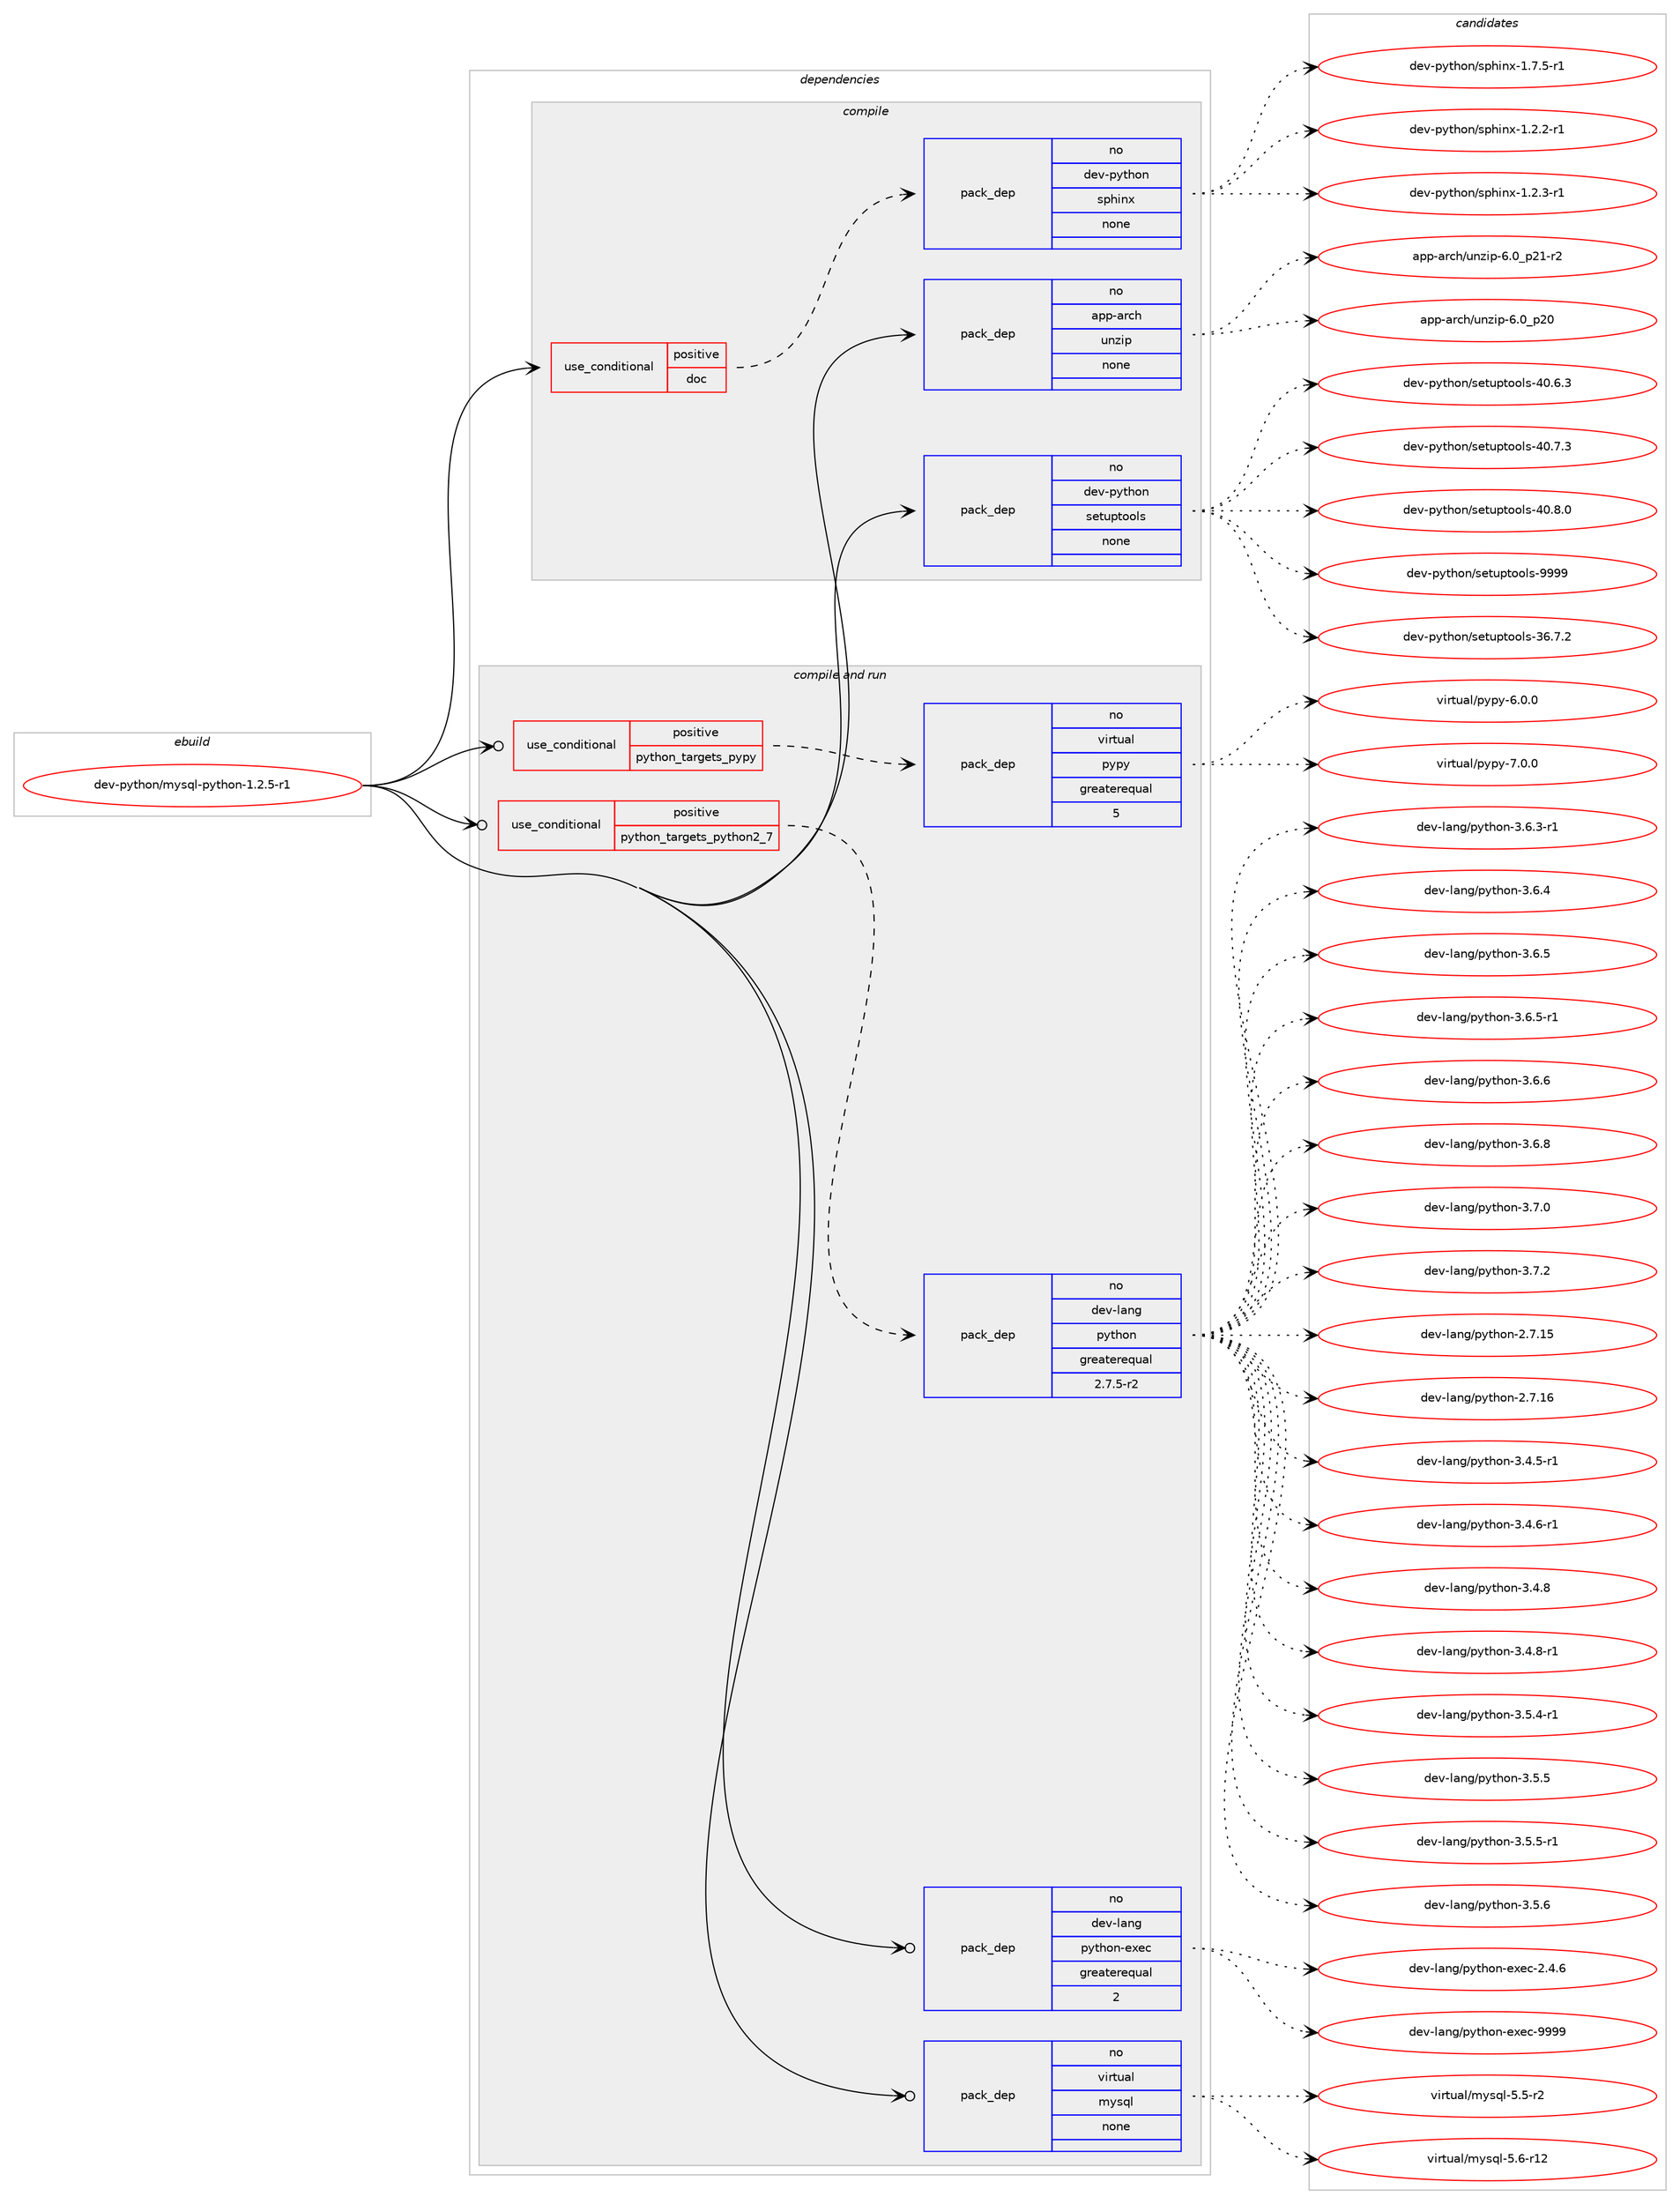 digraph prolog {

# *************
# Graph options
# *************

newrank=true;
concentrate=true;
compound=true;
graph [rankdir=LR,fontname=Helvetica,fontsize=10,ranksep=1.5];#, ranksep=2.5, nodesep=0.2];
edge  [arrowhead=vee];
node  [fontname=Helvetica,fontsize=10];

# **********
# The ebuild
# **********

subgraph cluster_leftcol {
color=gray;
rank=same;
label=<<i>ebuild</i>>;
id [label="dev-python/mysql-python-1.2.5-r1", color=red, width=4, href="../dev-python/mysql-python-1.2.5-r1.svg"];
}

# ****************
# The dependencies
# ****************

subgraph cluster_midcol {
color=gray;
label=<<i>dependencies</i>>;
subgraph cluster_compile {
fillcolor="#eeeeee";
style=filled;
label=<<i>compile</i>>;
subgraph cond377833 {
dependency1419857 [label=<<TABLE BORDER="0" CELLBORDER="1" CELLSPACING="0" CELLPADDING="4"><TR><TD ROWSPAN="3" CELLPADDING="10">use_conditional</TD></TR><TR><TD>positive</TD></TR><TR><TD>doc</TD></TR></TABLE>>, shape=none, color=red];
subgraph pack1018750 {
dependency1419858 [label=<<TABLE BORDER="0" CELLBORDER="1" CELLSPACING="0" CELLPADDING="4" WIDTH="220"><TR><TD ROWSPAN="6" CELLPADDING="30">pack_dep</TD></TR><TR><TD WIDTH="110">no</TD></TR><TR><TD>dev-python</TD></TR><TR><TD>sphinx</TD></TR><TR><TD>none</TD></TR><TR><TD></TD></TR></TABLE>>, shape=none, color=blue];
}
dependency1419857:e -> dependency1419858:w [weight=20,style="dashed",arrowhead="vee"];
}
id:e -> dependency1419857:w [weight=20,style="solid",arrowhead="vee"];
subgraph pack1018751 {
dependency1419859 [label=<<TABLE BORDER="0" CELLBORDER="1" CELLSPACING="0" CELLPADDING="4" WIDTH="220"><TR><TD ROWSPAN="6" CELLPADDING="30">pack_dep</TD></TR><TR><TD WIDTH="110">no</TD></TR><TR><TD>app-arch</TD></TR><TR><TD>unzip</TD></TR><TR><TD>none</TD></TR><TR><TD></TD></TR></TABLE>>, shape=none, color=blue];
}
id:e -> dependency1419859:w [weight=20,style="solid",arrowhead="vee"];
subgraph pack1018752 {
dependency1419860 [label=<<TABLE BORDER="0" CELLBORDER="1" CELLSPACING="0" CELLPADDING="4" WIDTH="220"><TR><TD ROWSPAN="6" CELLPADDING="30">pack_dep</TD></TR><TR><TD WIDTH="110">no</TD></TR><TR><TD>dev-python</TD></TR><TR><TD>setuptools</TD></TR><TR><TD>none</TD></TR><TR><TD></TD></TR></TABLE>>, shape=none, color=blue];
}
id:e -> dependency1419860:w [weight=20,style="solid",arrowhead="vee"];
}
subgraph cluster_compileandrun {
fillcolor="#eeeeee";
style=filled;
label=<<i>compile and run</i>>;
subgraph cond377834 {
dependency1419861 [label=<<TABLE BORDER="0" CELLBORDER="1" CELLSPACING="0" CELLPADDING="4"><TR><TD ROWSPAN="3" CELLPADDING="10">use_conditional</TD></TR><TR><TD>positive</TD></TR><TR><TD>python_targets_pypy</TD></TR></TABLE>>, shape=none, color=red];
subgraph pack1018753 {
dependency1419862 [label=<<TABLE BORDER="0" CELLBORDER="1" CELLSPACING="0" CELLPADDING="4" WIDTH="220"><TR><TD ROWSPAN="6" CELLPADDING="30">pack_dep</TD></TR><TR><TD WIDTH="110">no</TD></TR><TR><TD>virtual</TD></TR><TR><TD>pypy</TD></TR><TR><TD>greaterequal</TD></TR><TR><TD>5</TD></TR></TABLE>>, shape=none, color=blue];
}
dependency1419861:e -> dependency1419862:w [weight=20,style="dashed",arrowhead="vee"];
}
id:e -> dependency1419861:w [weight=20,style="solid",arrowhead="odotvee"];
subgraph cond377835 {
dependency1419863 [label=<<TABLE BORDER="0" CELLBORDER="1" CELLSPACING="0" CELLPADDING="4"><TR><TD ROWSPAN="3" CELLPADDING="10">use_conditional</TD></TR><TR><TD>positive</TD></TR><TR><TD>python_targets_python2_7</TD></TR></TABLE>>, shape=none, color=red];
subgraph pack1018754 {
dependency1419864 [label=<<TABLE BORDER="0" CELLBORDER="1" CELLSPACING="0" CELLPADDING="4" WIDTH="220"><TR><TD ROWSPAN="6" CELLPADDING="30">pack_dep</TD></TR><TR><TD WIDTH="110">no</TD></TR><TR><TD>dev-lang</TD></TR><TR><TD>python</TD></TR><TR><TD>greaterequal</TD></TR><TR><TD>2.7.5-r2</TD></TR></TABLE>>, shape=none, color=blue];
}
dependency1419863:e -> dependency1419864:w [weight=20,style="dashed",arrowhead="vee"];
}
id:e -> dependency1419863:w [weight=20,style="solid",arrowhead="odotvee"];
subgraph pack1018755 {
dependency1419865 [label=<<TABLE BORDER="0" CELLBORDER="1" CELLSPACING="0" CELLPADDING="4" WIDTH="220"><TR><TD ROWSPAN="6" CELLPADDING="30">pack_dep</TD></TR><TR><TD WIDTH="110">no</TD></TR><TR><TD>dev-lang</TD></TR><TR><TD>python-exec</TD></TR><TR><TD>greaterequal</TD></TR><TR><TD>2</TD></TR></TABLE>>, shape=none, color=blue];
}
id:e -> dependency1419865:w [weight=20,style="solid",arrowhead="odotvee"];
subgraph pack1018756 {
dependency1419866 [label=<<TABLE BORDER="0" CELLBORDER="1" CELLSPACING="0" CELLPADDING="4" WIDTH="220"><TR><TD ROWSPAN="6" CELLPADDING="30">pack_dep</TD></TR><TR><TD WIDTH="110">no</TD></TR><TR><TD>virtual</TD></TR><TR><TD>mysql</TD></TR><TR><TD>none</TD></TR><TR><TD></TD></TR></TABLE>>, shape=none, color=blue];
}
id:e -> dependency1419866:w [weight=20,style="solid",arrowhead="odotvee"];
}
subgraph cluster_run {
fillcolor="#eeeeee";
style=filled;
label=<<i>run</i>>;
}
}

# **************
# The candidates
# **************

subgraph cluster_choices {
rank=same;
color=gray;
label=<<i>candidates</i>>;

subgraph choice1018750 {
color=black;
nodesep=1;
choice10010111845112121116104111110471151121041051101204549465046504511449 [label="dev-python/sphinx-1.2.2-r1", color=red, width=4,href="../dev-python/sphinx-1.2.2-r1.svg"];
choice10010111845112121116104111110471151121041051101204549465046514511449 [label="dev-python/sphinx-1.2.3-r1", color=red, width=4,href="../dev-python/sphinx-1.2.3-r1.svg"];
choice10010111845112121116104111110471151121041051101204549465546534511449 [label="dev-python/sphinx-1.7.5-r1", color=red, width=4,href="../dev-python/sphinx-1.7.5-r1.svg"];
dependency1419858:e -> choice10010111845112121116104111110471151121041051101204549465046504511449:w [style=dotted,weight="100"];
dependency1419858:e -> choice10010111845112121116104111110471151121041051101204549465046514511449:w [style=dotted,weight="100"];
dependency1419858:e -> choice10010111845112121116104111110471151121041051101204549465546534511449:w [style=dotted,weight="100"];
}
subgraph choice1018751 {
color=black;
nodesep=1;
choice971121124597114991044711711012210511245544648951125048 [label="app-arch/unzip-6.0_p20", color=red, width=4,href="../app-arch/unzip-6.0_p20.svg"];
choice9711211245971149910447117110122105112455446489511250494511450 [label="app-arch/unzip-6.0_p21-r2", color=red, width=4,href="../app-arch/unzip-6.0_p21-r2.svg"];
dependency1419859:e -> choice971121124597114991044711711012210511245544648951125048:w [style=dotted,weight="100"];
dependency1419859:e -> choice9711211245971149910447117110122105112455446489511250494511450:w [style=dotted,weight="100"];
}
subgraph choice1018752 {
color=black;
nodesep=1;
choice100101118451121211161041111104711510111611711211611111110811545515446554650 [label="dev-python/setuptools-36.7.2", color=red, width=4,href="../dev-python/setuptools-36.7.2.svg"];
choice100101118451121211161041111104711510111611711211611111110811545524846544651 [label="dev-python/setuptools-40.6.3", color=red, width=4,href="../dev-python/setuptools-40.6.3.svg"];
choice100101118451121211161041111104711510111611711211611111110811545524846554651 [label="dev-python/setuptools-40.7.3", color=red, width=4,href="../dev-python/setuptools-40.7.3.svg"];
choice100101118451121211161041111104711510111611711211611111110811545524846564648 [label="dev-python/setuptools-40.8.0", color=red, width=4,href="../dev-python/setuptools-40.8.0.svg"];
choice10010111845112121116104111110471151011161171121161111111081154557575757 [label="dev-python/setuptools-9999", color=red, width=4,href="../dev-python/setuptools-9999.svg"];
dependency1419860:e -> choice100101118451121211161041111104711510111611711211611111110811545515446554650:w [style=dotted,weight="100"];
dependency1419860:e -> choice100101118451121211161041111104711510111611711211611111110811545524846544651:w [style=dotted,weight="100"];
dependency1419860:e -> choice100101118451121211161041111104711510111611711211611111110811545524846554651:w [style=dotted,weight="100"];
dependency1419860:e -> choice100101118451121211161041111104711510111611711211611111110811545524846564648:w [style=dotted,weight="100"];
dependency1419860:e -> choice10010111845112121116104111110471151011161171121161111111081154557575757:w [style=dotted,weight="100"];
}
subgraph choice1018753 {
color=black;
nodesep=1;
choice1181051141161179710847112121112121455446484648 [label="virtual/pypy-6.0.0", color=red, width=4,href="../virtual/pypy-6.0.0.svg"];
choice1181051141161179710847112121112121455546484648 [label="virtual/pypy-7.0.0", color=red, width=4,href="../virtual/pypy-7.0.0.svg"];
dependency1419862:e -> choice1181051141161179710847112121112121455446484648:w [style=dotted,weight="100"];
dependency1419862:e -> choice1181051141161179710847112121112121455546484648:w [style=dotted,weight="100"];
}
subgraph choice1018754 {
color=black;
nodesep=1;
choice10010111845108971101034711212111610411111045504655464953 [label="dev-lang/python-2.7.15", color=red, width=4,href="../dev-lang/python-2.7.15.svg"];
choice10010111845108971101034711212111610411111045504655464954 [label="dev-lang/python-2.7.16", color=red, width=4,href="../dev-lang/python-2.7.16.svg"];
choice1001011184510897110103471121211161041111104551465246534511449 [label="dev-lang/python-3.4.5-r1", color=red, width=4,href="../dev-lang/python-3.4.5-r1.svg"];
choice1001011184510897110103471121211161041111104551465246544511449 [label="dev-lang/python-3.4.6-r1", color=red, width=4,href="../dev-lang/python-3.4.6-r1.svg"];
choice100101118451089711010347112121116104111110455146524656 [label="dev-lang/python-3.4.8", color=red, width=4,href="../dev-lang/python-3.4.8.svg"];
choice1001011184510897110103471121211161041111104551465246564511449 [label="dev-lang/python-3.4.8-r1", color=red, width=4,href="../dev-lang/python-3.4.8-r1.svg"];
choice1001011184510897110103471121211161041111104551465346524511449 [label="dev-lang/python-3.5.4-r1", color=red, width=4,href="../dev-lang/python-3.5.4-r1.svg"];
choice100101118451089711010347112121116104111110455146534653 [label="dev-lang/python-3.5.5", color=red, width=4,href="../dev-lang/python-3.5.5.svg"];
choice1001011184510897110103471121211161041111104551465346534511449 [label="dev-lang/python-3.5.5-r1", color=red, width=4,href="../dev-lang/python-3.5.5-r1.svg"];
choice100101118451089711010347112121116104111110455146534654 [label="dev-lang/python-3.5.6", color=red, width=4,href="../dev-lang/python-3.5.6.svg"];
choice1001011184510897110103471121211161041111104551465446514511449 [label="dev-lang/python-3.6.3-r1", color=red, width=4,href="../dev-lang/python-3.6.3-r1.svg"];
choice100101118451089711010347112121116104111110455146544652 [label="dev-lang/python-3.6.4", color=red, width=4,href="../dev-lang/python-3.6.4.svg"];
choice100101118451089711010347112121116104111110455146544653 [label="dev-lang/python-3.6.5", color=red, width=4,href="../dev-lang/python-3.6.5.svg"];
choice1001011184510897110103471121211161041111104551465446534511449 [label="dev-lang/python-3.6.5-r1", color=red, width=4,href="../dev-lang/python-3.6.5-r1.svg"];
choice100101118451089711010347112121116104111110455146544654 [label="dev-lang/python-3.6.6", color=red, width=4,href="../dev-lang/python-3.6.6.svg"];
choice100101118451089711010347112121116104111110455146544656 [label="dev-lang/python-3.6.8", color=red, width=4,href="../dev-lang/python-3.6.8.svg"];
choice100101118451089711010347112121116104111110455146554648 [label="dev-lang/python-3.7.0", color=red, width=4,href="../dev-lang/python-3.7.0.svg"];
choice100101118451089711010347112121116104111110455146554650 [label="dev-lang/python-3.7.2", color=red, width=4,href="../dev-lang/python-3.7.2.svg"];
dependency1419864:e -> choice10010111845108971101034711212111610411111045504655464953:w [style=dotted,weight="100"];
dependency1419864:e -> choice10010111845108971101034711212111610411111045504655464954:w [style=dotted,weight="100"];
dependency1419864:e -> choice1001011184510897110103471121211161041111104551465246534511449:w [style=dotted,weight="100"];
dependency1419864:e -> choice1001011184510897110103471121211161041111104551465246544511449:w [style=dotted,weight="100"];
dependency1419864:e -> choice100101118451089711010347112121116104111110455146524656:w [style=dotted,weight="100"];
dependency1419864:e -> choice1001011184510897110103471121211161041111104551465246564511449:w [style=dotted,weight="100"];
dependency1419864:e -> choice1001011184510897110103471121211161041111104551465346524511449:w [style=dotted,weight="100"];
dependency1419864:e -> choice100101118451089711010347112121116104111110455146534653:w [style=dotted,weight="100"];
dependency1419864:e -> choice1001011184510897110103471121211161041111104551465346534511449:w [style=dotted,weight="100"];
dependency1419864:e -> choice100101118451089711010347112121116104111110455146534654:w [style=dotted,weight="100"];
dependency1419864:e -> choice1001011184510897110103471121211161041111104551465446514511449:w [style=dotted,weight="100"];
dependency1419864:e -> choice100101118451089711010347112121116104111110455146544652:w [style=dotted,weight="100"];
dependency1419864:e -> choice100101118451089711010347112121116104111110455146544653:w [style=dotted,weight="100"];
dependency1419864:e -> choice1001011184510897110103471121211161041111104551465446534511449:w [style=dotted,weight="100"];
dependency1419864:e -> choice100101118451089711010347112121116104111110455146544654:w [style=dotted,weight="100"];
dependency1419864:e -> choice100101118451089711010347112121116104111110455146544656:w [style=dotted,weight="100"];
dependency1419864:e -> choice100101118451089711010347112121116104111110455146554648:w [style=dotted,weight="100"];
dependency1419864:e -> choice100101118451089711010347112121116104111110455146554650:w [style=dotted,weight="100"];
}
subgraph choice1018755 {
color=black;
nodesep=1;
choice1001011184510897110103471121211161041111104510112010199455046524654 [label="dev-lang/python-exec-2.4.6", color=red, width=4,href="../dev-lang/python-exec-2.4.6.svg"];
choice10010111845108971101034711212111610411111045101120101994557575757 [label="dev-lang/python-exec-9999", color=red, width=4,href="../dev-lang/python-exec-9999.svg"];
dependency1419865:e -> choice1001011184510897110103471121211161041111104510112010199455046524654:w [style=dotted,weight="100"];
dependency1419865:e -> choice10010111845108971101034711212111610411111045101120101994557575757:w [style=dotted,weight="100"];
}
subgraph choice1018756 {
color=black;
nodesep=1;
choice1181051141161179710847109121115113108455346534511450 [label="virtual/mysql-5.5-r2", color=red, width=4,href="../virtual/mysql-5.5-r2.svg"];
choice118105114116117971084710912111511310845534654451144950 [label="virtual/mysql-5.6-r12", color=red, width=4,href="../virtual/mysql-5.6-r12.svg"];
dependency1419866:e -> choice1181051141161179710847109121115113108455346534511450:w [style=dotted,weight="100"];
dependency1419866:e -> choice118105114116117971084710912111511310845534654451144950:w [style=dotted,weight="100"];
}
}

}
